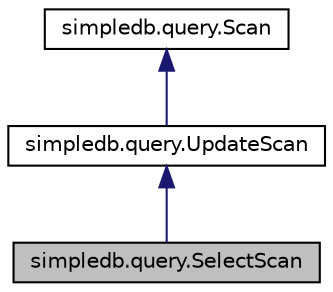 digraph "simpledb.query.SelectScan"
{
  edge [fontname="Helvetica",fontsize="10",labelfontname="Helvetica",labelfontsize="10"];
  node [fontname="Helvetica",fontsize="10",shape=record];
  Node3 [label="simpledb.query.SelectScan",height=0.2,width=0.4,color="black", fillcolor="grey75", style="filled", fontcolor="black"];
  Node4 -> Node3 [dir="back",color="midnightblue",fontsize="10",style="solid",fontname="Helvetica"];
  Node4 [label="simpledb.query.UpdateScan",height=0.2,width=0.4,color="black", fillcolor="white", style="filled",URL="$interfacesimpledb_1_1query_1_1UpdateScan.html"];
  Node5 -> Node4 [dir="back",color="midnightblue",fontsize="10",style="solid",fontname="Helvetica"];
  Node5 [label="simpledb.query.Scan",height=0.2,width=0.4,color="black", fillcolor="white", style="filled",URL="$interfacesimpledb_1_1query_1_1Scan.html"];
}
